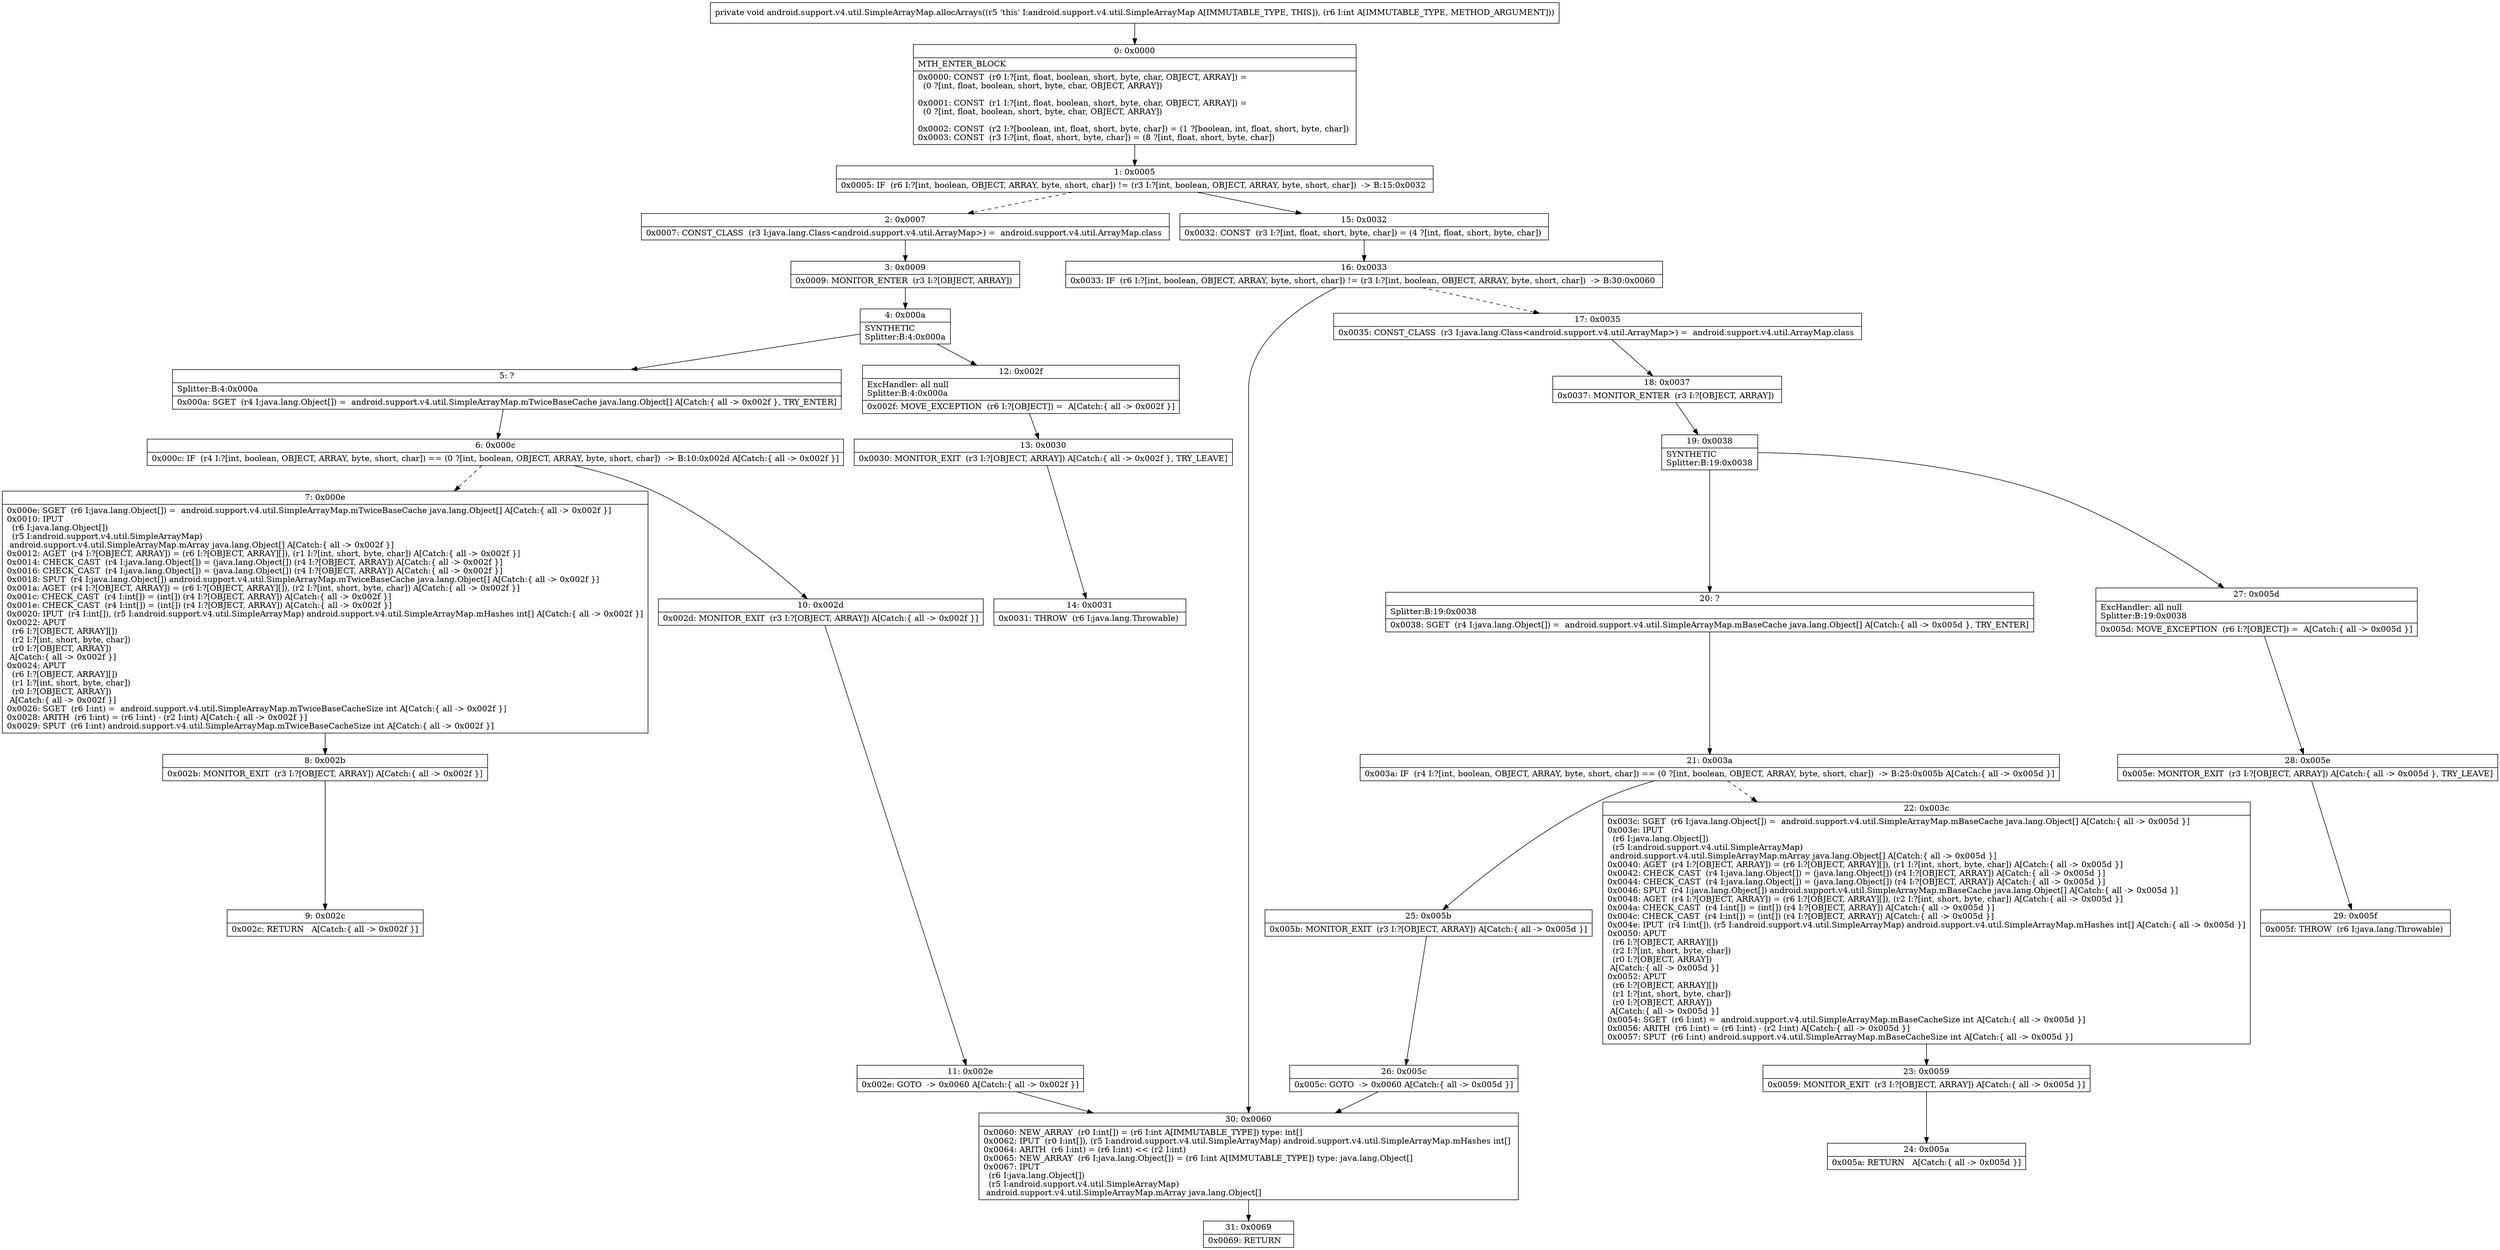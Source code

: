digraph "CFG forandroid.support.v4.util.SimpleArrayMap.allocArrays(I)V" {
Node_0 [shape=record,label="{0\:\ 0x0000|MTH_ENTER_BLOCK\l|0x0000: CONST  (r0 I:?[int, float, boolean, short, byte, char, OBJECT, ARRAY]) = \l  (0 ?[int, float, boolean, short, byte, char, OBJECT, ARRAY])\l \l0x0001: CONST  (r1 I:?[int, float, boolean, short, byte, char, OBJECT, ARRAY]) = \l  (0 ?[int, float, boolean, short, byte, char, OBJECT, ARRAY])\l \l0x0002: CONST  (r2 I:?[boolean, int, float, short, byte, char]) = (1 ?[boolean, int, float, short, byte, char]) \l0x0003: CONST  (r3 I:?[int, float, short, byte, char]) = (8 ?[int, float, short, byte, char]) \l}"];
Node_1 [shape=record,label="{1\:\ 0x0005|0x0005: IF  (r6 I:?[int, boolean, OBJECT, ARRAY, byte, short, char]) != (r3 I:?[int, boolean, OBJECT, ARRAY, byte, short, char])  \-\> B:15:0x0032 \l}"];
Node_2 [shape=record,label="{2\:\ 0x0007|0x0007: CONST_CLASS  (r3 I:java.lang.Class\<android.support.v4.util.ArrayMap\>) =  android.support.v4.util.ArrayMap.class \l}"];
Node_3 [shape=record,label="{3\:\ 0x0009|0x0009: MONITOR_ENTER  (r3 I:?[OBJECT, ARRAY]) \l}"];
Node_4 [shape=record,label="{4\:\ 0x000a|SYNTHETIC\lSplitter:B:4:0x000a\l}"];
Node_5 [shape=record,label="{5\:\ ?|Splitter:B:4:0x000a\l|0x000a: SGET  (r4 I:java.lang.Object[]) =  android.support.v4.util.SimpleArrayMap.mTwiceBaseCache java.lang.Object[] A[Catch:\{ all \-\> 0x002f \}, TRY_ENTER]\l}"];
Node_6 [shape=record,label="{6\:\ 0x000c|0x000c: IF  (r4 I:?[int, boolean, OBJECT, ARRAY, byte, short, char]) == (0 ?[int, boolean, OBJECT, ARRAY, byte, short, char])  \-\> B:10:0x002d A[Catch:\{ all \-\> 0x002f \}]\l}"];
Node_7 [shape=record,label="{7\:\ 0x000e|0x000e: SGET  (r6 I:java.lang.Object[]) =  android.support.v4.util.SimpleArrayMap.mTwiceBaseCache java.lang.Object[] A[Catch:\{ all \-\> 0x002f \}]\l0x0010: IPUT  \l  (r6 I:java.lang.Object[])\l  (r5 I:android.support.v4.util.SimpleArrayMap)\l android.support.v4.util.SimpleArrayMap.mArray java.lang.Object[] A[Catch:\{ all \-\> 0x002f \}]\l0x0012: AGET  (r4 I:?[OBJECT, ARRAY]) = (r6 I:?[OBJECT, ARRAY][]), (r1 I:?[int, short, byte, char]) A[Catch:\{ all \-\> 0x002f \}]\l0x0014: CHECK_CAST  (r4 I:java.lang.Object[]) = (java.lang.Object[]) (r4 I:?[OBJECT, ARRAY]) A[Catch:\{ all \-\> 0x002f \}]\l0x0016: CHECK_CAST  (r4 I:java.lang.Object[]) = (java.lang.Object[]) (r4 I:?[OBJECT, ARRAY]) A[Catch:\{ all \-\> 0x002f \}]\l0x0018: SPUT  (r4 I:java.lang.Object[]) android.support.v4.util.SimpleArrayMap.mTwiceBaseCache java.lang.Object[] A[Catch:\{ all \-\> 0x002f \}]\l0x001a: AGET  (r4 I:?[OBJECT, ARRAY]) = (r6 I:?[OBJECT, ARRAY][]), (r2 I:?[int, short, byte, char]) A[Catch:\{ all \-\> 0x002f \}]\l0x001c: CHECK_CAST  (r4 I:int[]) = (int[]) (r4 I:?[OBJECT, ARRAY]) A[Catch:\{ all \-\> 0x002f \}]\l0x001e: CHECK_CAST  (r4 I:int[]) = (int[]) (r4 I:?[OBJECT, ARRAY]) A[Catch:\{ all \-\> 0x002f \}]\l0x0020: IPUT  (r4 I:int[]), (r5 I:android.support.v4.util.SimpleArrayMap) android.support.v4.util.SimpleArrayMap.mHashes int[] A[Catch:\{ all \-\> 0x002f \}]\l0x0022: APUT  \l  (r6 I:?[OBJECT, ARRAY][])\l  (r2 I:?[int, short, byte, char])\l  (r0 I:?[OBJECT, ARRAY])\l A[Catch:\{ all \-\> 0x002f \}]\l0x0024: APUT  \l  (r6 I:?[OBJECT, ARRAY][])\l  (r1 I:?[int, short, byte, char])\l  (r0 I:?[OBJECT, ARRAY])\l A[Catch:\{ all \-\> 0x002f \}]\l0x0026: SGET  (r6 I:int) =  android.support.v4.util.SimpleArrayMap.mTwiceBaseCacheSize int A[Catch:\{ all \-\> 0x002f \}]\l0x0028: ARITH  (r6 I:int) = (r6 I:int) \- (r2 I:int) A[Catch:\{ all \-\> 0x002f \}]\l0x0029: SPUT  (r6 I:int) android.support.v4.util.SimpleArrayMap.mTwiceBaseCacheSize int A[Catch:\{ all \-\> 0x002f \}]\l}"];
Node_8 [shape=record,label="{8\:\ 0x002b|0x002b: MONITOR_EXIT  (r3 I:?[OBJECT, ARRAY]) A[Catch:\{ all \-\> 0x002f \}]\l}"];
Node_9 [shape=record,label="{9\:\ 0x002c|0x002c: RETURN   A[Catch:\{ all \-\> 0x002f \}]\l}"];
Node_10 [shape=record,label="{10\:\ 0x002d|0x002d: MONITOR_EXIT  (r3 I:?[OBJECT, ARRAY]) A[Catch:\{ all \-\> 0x002f \}]\l}"];
Node_11 [shape=record,label="{11\:\ 0x002e|0x002e: GOTO  \-\> 0x0060 A[Catch:\{ all \-\> 0x002f \}]\l}"];
Node_12 [shape=record,label="{12\:\ 0x002f|ExcHandler: all null\lSplitter:B:4:0x000a\l|0x002f: MOVE_EXCEPTION  (r6 I:?[OBJECT]) =  A[Catch:\{ all \-\> 0x002f \}]\l}"];
Node_13 [shape=record,label="{13\:\ 0x0030|0x0030: MONITOR_EXIT  (r3 I:?[OBJECT, ARRAY]) A[Catch:\{ all \-\> 0x002f \}, TRY_LEAVE]\l}"];
Node_14 [shape=record,label="{14\:\ 0x0031|0x0031: THROW  (r6 I:java.lang.Throwable) \l}"];
Node_15 [shape=record,label="{15\:\ 0x0032|0x0032: CONST  (r3 I:?[int, float, short, byte, char]) = (4 ?[int, float, short, byte, char]) \l}"];
Node_16 [shape=record,label="{16\:\ 0x0033|0x0033: IF  (r6 I:?[int, boolean, OBJECT, ARRAY, byte, short, char]) != (r3 I:?[int, boolean, OBJECT, ARRAY, byte, short, char])  \-\> B:30:0x0060 \l}"];
Node_17 [shape=record,label="{17\:\ 0x0035|0x0035: CONST_CLASS  (r3 I:java.lang.Class\<android.support.v4.util.ArrayMap\>) =  android.support.v4.util.ArrayMap.class \l}"];
Node_18 [shape=record,label="{18\:\ 0x0037|0x0037: MONITOR_ENTER  (r3 I:?[OBJECT, ARRAY]) \l}"];
Node_19 [shape=record,label="{19\:\ 0x0038|SYNTHETIC\lSplitter:B:19:0x0038\l}"];
Node_20 [shape=record,label="{20\:\ ?|Splitter:B:19:0x0038\l|0x0038: SGET  (r4 I:java.lang.Object[]) =  android.support.v4.util.SimpleArrayMap.mBaseCache java.lang.Object[] A[Catch:\{ all \-\> 0x005d \}, TRY_ENTER]\l}"];
Node_21 [shape=record,label="{21\:\ 0x003a|0x003a: IF  (r4 I:?[int, boolean, OBJECT, ARRAY, byte, short, char]) == (0 ?[int, boolean, OBJECT, ARRAY, byte, short, char])  \-\> B:25:0x005b A[Catch:\{ all \-\> 0x005d \}]\l}"];
Node_22 [shape=record,label="{22\:\ 0x003c|0x003c: SGET  (r6 I:java.lang.Object[]) =  android.support.v4.util.SimpleArrayMap.mBaseCache java.lang.Object[] A[Catch:\{ all \-\> 0x005d \}]\l0x003e: IPUT  \l  (r6 I:java.lang.Object[])\l  (r5 I:android.support.v4.util.SimpleArrayMap)\l android.support.v4.util.SimpleArrayMap.mArray java.lang.Object[] A[Catch:\{ all \-\> 0x005d \}]\l0x0040: AGET  (r4 I:?[OBJECT, ARRAY]) = (r6 I:?[OBJECT, ARRAY][]), (r1 I:?[int, short, byte, char]) A[Catch:\{ all \-\> 0x005d \}]\l0x0042: CHECK_CAST  (r4 I:java.lang.Object[]) = (java.lang.Object[]) (r4 I:?[OBJECT, ARRAY]) A[Catch:\{ all \-\> 0x005d \}]\l0x0044: CHECK_CAST  (r4 I:java.lang.Object[]) = (java.lang.Object[]) (r4 I:?[OBJECT, ARRAY]) A[Catch:\{ all \-\> 0x005d \}]\l0x0046: SPUT  (r4 I:java.lang.Object[]) android.support.v4.util.SimpleArrayMap.mBaseCache java.lang.Object[] A[Catch:\{ all \-\> 0x005d \}]\l0x0048: AGET  (r4 I:?[OBJECT, ARRAY]) = (r6 I:?[OBJECT, ARRAY][]), (r2 I:?[int, short, byte, char]) A[Catch:\{ all \-\> 0x005d \}]\l0x004a: CHECK_CAST  (r4 I:int[]) = (int[]) (r4 I:?[OBJECT, ARRAY]) A[Catch:\{ all \-\> 0x005d \}]\l0x004c: CHECK_CAST  (r4 I:int[]) = (int[]) (r4 I:?[OBJECT, ARRAY]) A[Catch:\{ all \-\> 0x005d \}]\l0x004e: IPUT  (r4 I:int[]), (r5 I:android.support.v4.util.SimpleArrayMap) android.support.v4.util.SimpleArrayMap.mHashes int[] A[Catch:\{ all \-\> 0x005d \}]\l0x0050: APUT  \l  (r6 I:?[OBJECT, ARRAY][])\l  (r2 I:?[int, short, byte, char])\l  (r0 I:?[OBJECT, ARRAY])\l A[Catch:\{ all \-\> 0x005d \}]\l0x0052: APUT  \l  (r6 I:?[OBJECT, ARRAY][])\l  (r1 I:?[int, short, byte, char])\l  (r0 I:?[OBJECT, ARRAY])\l A[Catch:\{ all \-\> 0x005d \}]\l0x0054: SGET  (r6 I:int) =  android.support.v4.util.SimpleArrayMap.mBaseCacheSize int A[Catch:\{ all \-\> 0x005d \}]\l0x0056: ARITH  (r6 I:int) = (r6 I:int) \- (r2 I:int) A[Catch:\{ all \-\> 0x005d \}]\l0x0057: SPUT  (r6 I:int) android.support.v4.util.SimpleArrayMap.mBaseCacheSize int A[Catch:\{ all \-\> 0x005d \}]\l}"];
Node_23 [shape=record,label="{23\:\ 0x0059|0x0059: MONITOR_EXIT  (r3 I:?[OBJECT, ARRAY]) A[Catch:\{ all \-\> 0x005d \}]\l}"];
Node_24 [shape=record,label="{24\:\ 0x005a|0x005a: RETURN   A[Catch:\{ all \-\> 0x005d \}]\l}"];
Node_25 [shape=record,label="{25\:\ 0x005b|0x005b: MONITOR_EXIT  (r3 I:?[OBJECT, ARRAY]) A[Catch:\{ all \-\> 0x005d \}]\l}"];
Node_26 [shape=record,label="{26\:\ 0x005c|0x005c: GOTO  \-\> 0x0060 A[Catch:\{ all \-\> 0x005d \}]\l}"];
Node_27 [shape=record,label="{27\:\ 0x005d|ExcHandler: all null\lSplitter:B:19:0x0038\l|0x005d: MOVE_EXCEPTION  (r6 I:?[OBJECT]) =  A[Catch:\{ all \-\> 0x005d \}]\l}"];
Node_28 [shape=record,label="{28\:\ 0x005e|0x005e: MONITOR_EXIT  (r3 I:?[OBJECT, ARRAY]) A[Catch:\{ all \-\> 0x005d \}, TRY_LEAVE]\l}"];
Node_29 [shape=record,label="{29\:\ 0x005f|0x005f: THROW  (r6 I:java.lang.Throwable) \l}"];
Node_30 [shape=record,label="{30\:\ 0x0060|0x0060: NEW_ARRAY  (r0 I:int[]) = (r6 I:int A[IMMUTABLE_TYPE]) type: int[] \l0x0062: IPUT  (r0 I:int[]), (r5 I:android.support.v4.util.SimpleArrayMap) android.support.v4.util.SimpleArrayMap.mHashes int[] \l0x0064: ARITH  (r6 I:int) = (r6 I:int) \<\< (r2 I:int) \l0x0065: NEW_ARRAY  (r6 I:java.lang.Object[]) = (r6 I:int A[IMMUTABLE_TYPE]) type: java.lang.Object[] \l0x0067: IPUT  \l  (r6 I:java.lang.Object[])\l  (r5 I:android.support.v4.util.SimpleArrayMap)\l android.support.v4.util.SimpleArrayMap.mArray java.lang.Object[] \l}"];
Node_31 [shape=record,label="{31\:\ 0x0069|0x0069: RETURN   \l}"];
MethodNode[shape=record,label="{private void android.support.v4.util.SimpleArrayMap.allocArrays((r5 'this' I:android.support.v4.util.SimpleArrayMap A[IMMUTABLE_TYPE, THIS]), (r6 I:int A[IMMUTABLE_TYPE, METHOD_ARGUMENT])) }"];
MethodNode -> Node_0;
Node_0 -> Node_1;
Node_1 -> Node_2[style=dashed];
Node_1 -> Node_15;
Node_2 -> Node_3;
Node_3 -> Node_4;
Node_4 -> Node_5;
Node_4 -> Node_12;
Node_5 -> Node_6;
Node_6 -> Node_7[style=dashed];
Node_6 -> Node_10;
Node_7 -> Node_8;
Node_8 -> Node_9;
Node_10 -> Node_11;
Node_11 -> Node_30;
Node_12 -> Node_13;
Node_13 -> Node_14;
Node_15 -> Node_16;
Node_16 -> Node_17[style=dashed];
Node_16 -> Node_30;
Node_17 -> Node_18;
Node_18 -> Node_19;
Node_19 -> Node_20;
Node_19 -> Node_27;
Node_20 -> Node_21;
Node_21 -> Node_22[style=dashed];
Node_21 -> Node_25;
Node_22 -> Node_23;
Node_23 -> Node_24;
Node_25 -> Node_26;
Node_26 -> Node_30;
Node_27 -> Node_28;
Node_28 -> Node_29;
Node_30 -> Node_31;
}

